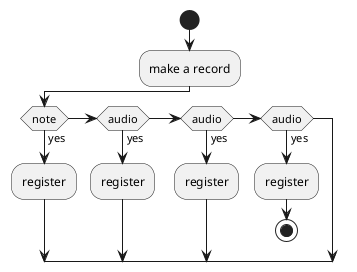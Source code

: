 @startuml meusys
start
:make a record;
if (note) then (yes)
  :register;
elseif (audio) then (yes)
  :register;
elseif (audio) then (yes)
  :register;
elseif (audio) then (yes)
  :register;
stop
@enduml